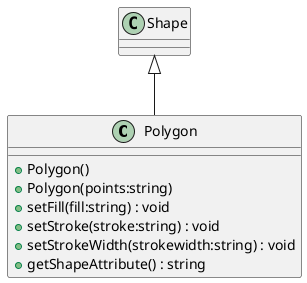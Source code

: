 @startuml
class Polygon {
    + Polygon()
    + Polygon(points:string)
    + setFill(fill:string) : void
    + setStroke(stroke:string) : void
    + setStrokeWidth(strokewidth:string) : void
    + getShapeAttribute() : string
}
Shape <|-- Polygon
@enduml
